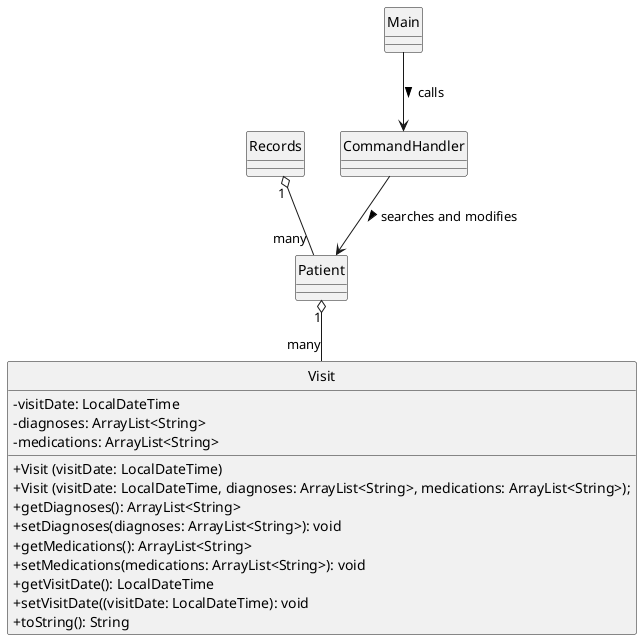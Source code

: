 @startuml
'https://plantuml.com/class-diagram
skinparam classAttributeIconSize 0
hide circle

class Visit {
-visitDate: LocalDateTime
-diagnoses: ArrayList<String>
-medications: ArrayList<String>
+Visit (visitDate: LocalDateTime)
+Visit (visitDate: LocalDateTime, diagnoses: ArrayList<String>, medications: ArrayList<String>);
+getDiagnoses(): ArrayList<String>
+setDiagnoses(diagnoses: ArrayList<String>): void
+getMedications(): ArrayList<String>
+setMedications(medications: ArrayList<String>): void
+getVisitDate(): LocalDateTime
+setVisitDate((visitDate: LocalDateTime): void
+toString(): String
}

class Patient {}
class Visit {}
class Main {}
class Records {}
class CommandHandler {}


Main --> CommandHandler : calls >
CommandHandler --> Patient : searches and modifies >
Records "1" o-- "many" Patient
Patient "1" o-- "many" Visit

@enduml